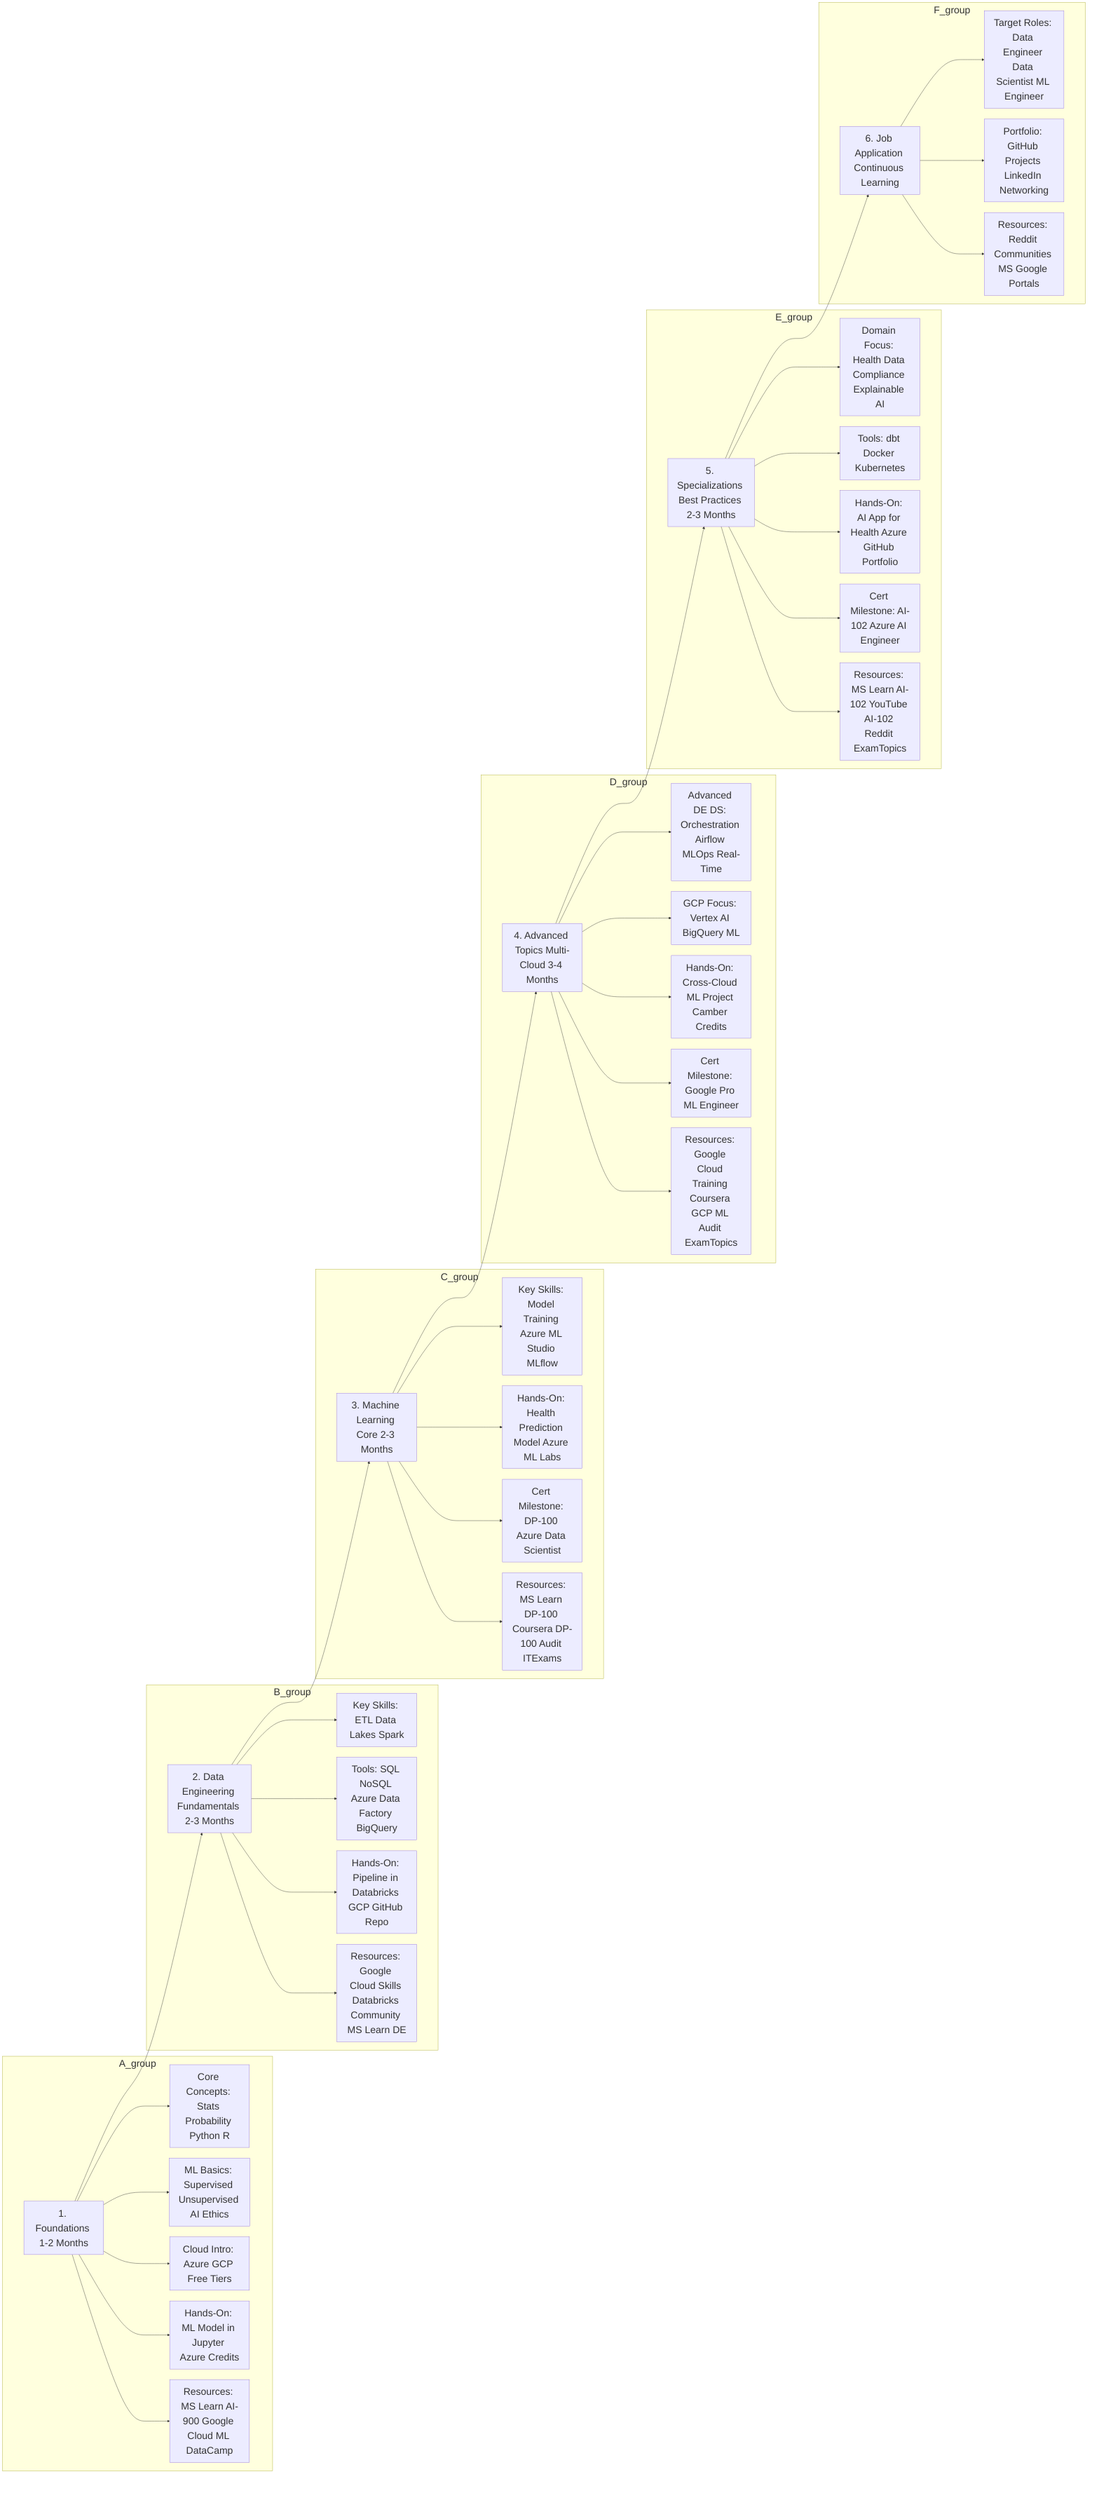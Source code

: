 %%{init: {"flowchart": {"rankSpacing": 140, "nodeSpacing": 35}, "themeVariables": {"fontSize": "32px"}}}%%

graph LR
    A[1. Foundations 1-2 Months] --> B[2. Data Engineering Fundamentals 2-3 Months]
    B --> C[3. Machine Learning Core 2-3 Months]
    C --> D[4. Advanced Topics Multi-Cloud 3-4 Months]
    D --> E[5. Specializations Best Practices 2-3 Months]
    E --> F[6. Job Application Continuous Learning]

    subgraph A_group
      direction TB
      A --> A1[Core Concepts: Stats Probability Python R]
      A --> A2[ML Basics: Supervised Unsupervised AI Ethics]
      A --> A3[Cloud Intro: Azure GCP Free Tiers]
      A --> A4[Hands-On: ML Model in Jupyter Azure Credits]
      A --> A5[Resources: MS Learn AI-900 Google Cloud ML DataCamp]
    end

    subgraph B_group
      direction TB
      B --> B1[Key Skills: ETL Data Lakes Spark]
      B --> B2[Tools: SQL NoSQL Azure Data Factory BigQuery]
      B --> B3[Hands-On: Pipeline in Databricks GCP GitHub Repo]
      B --> B4[Resources: Google Cloud Skills Databricks Community MS Learn DE]
    end

    subgraph C_group
      direction TB
      C --> C1[Key Skills: Model Training Azure ML Studio MLflow]
      C --> C2[Hands-On: Health Prediction Model Azure ML Labs]
      C --> C3[Cert Milestone: DP-100 Azure Data Scientist]
      C --> C4[Resources: MS Learn DP-100 Coursera DP-100 Audit ITExams]
    end

    subgraph D_group
      direction TB
      D --> D1[Advanced DE DS: Orchestration Airflow MLOps Real-Time]
      D --> D2[GCP Focus: Vertex AI BigQuery ML]
      D --> D3[Hands-On: Cross-Cloud ML Project Camber Credits]
      D --> D4[Cert Milestone: Google Pro ML Engineer]
      D --> D5[Resources: Google Cloud Training Coursera GCP ML Audit ExamTopics]
    end

    subgraph E_group
      direction TB
      E --> E1[Domain Focus: Health Data Compliance Explainable AI]
      E --> E2[Tools: dbt Docker Kubernetes]
      E --> E3[Hands-On: AI App for Health Azure GitHub Portfolio]
      E --> E4[Cert Milestone: AI-102 Azure AI Engineer]
      E --> E5[Resources: MS Learn AI-102 YouTube AI-102 Reddit ExamTopics]
    end

    subgraph F_group
      direction TB
      F --> F1[Target Roles: Data Engineer Data Scientist ML Engineer]
      F --> F2[Portfolio: GitHub Projects LinkedIn Networking]
      F --> F3[Resources: Reddit Communities MS Google Portals]
    end
